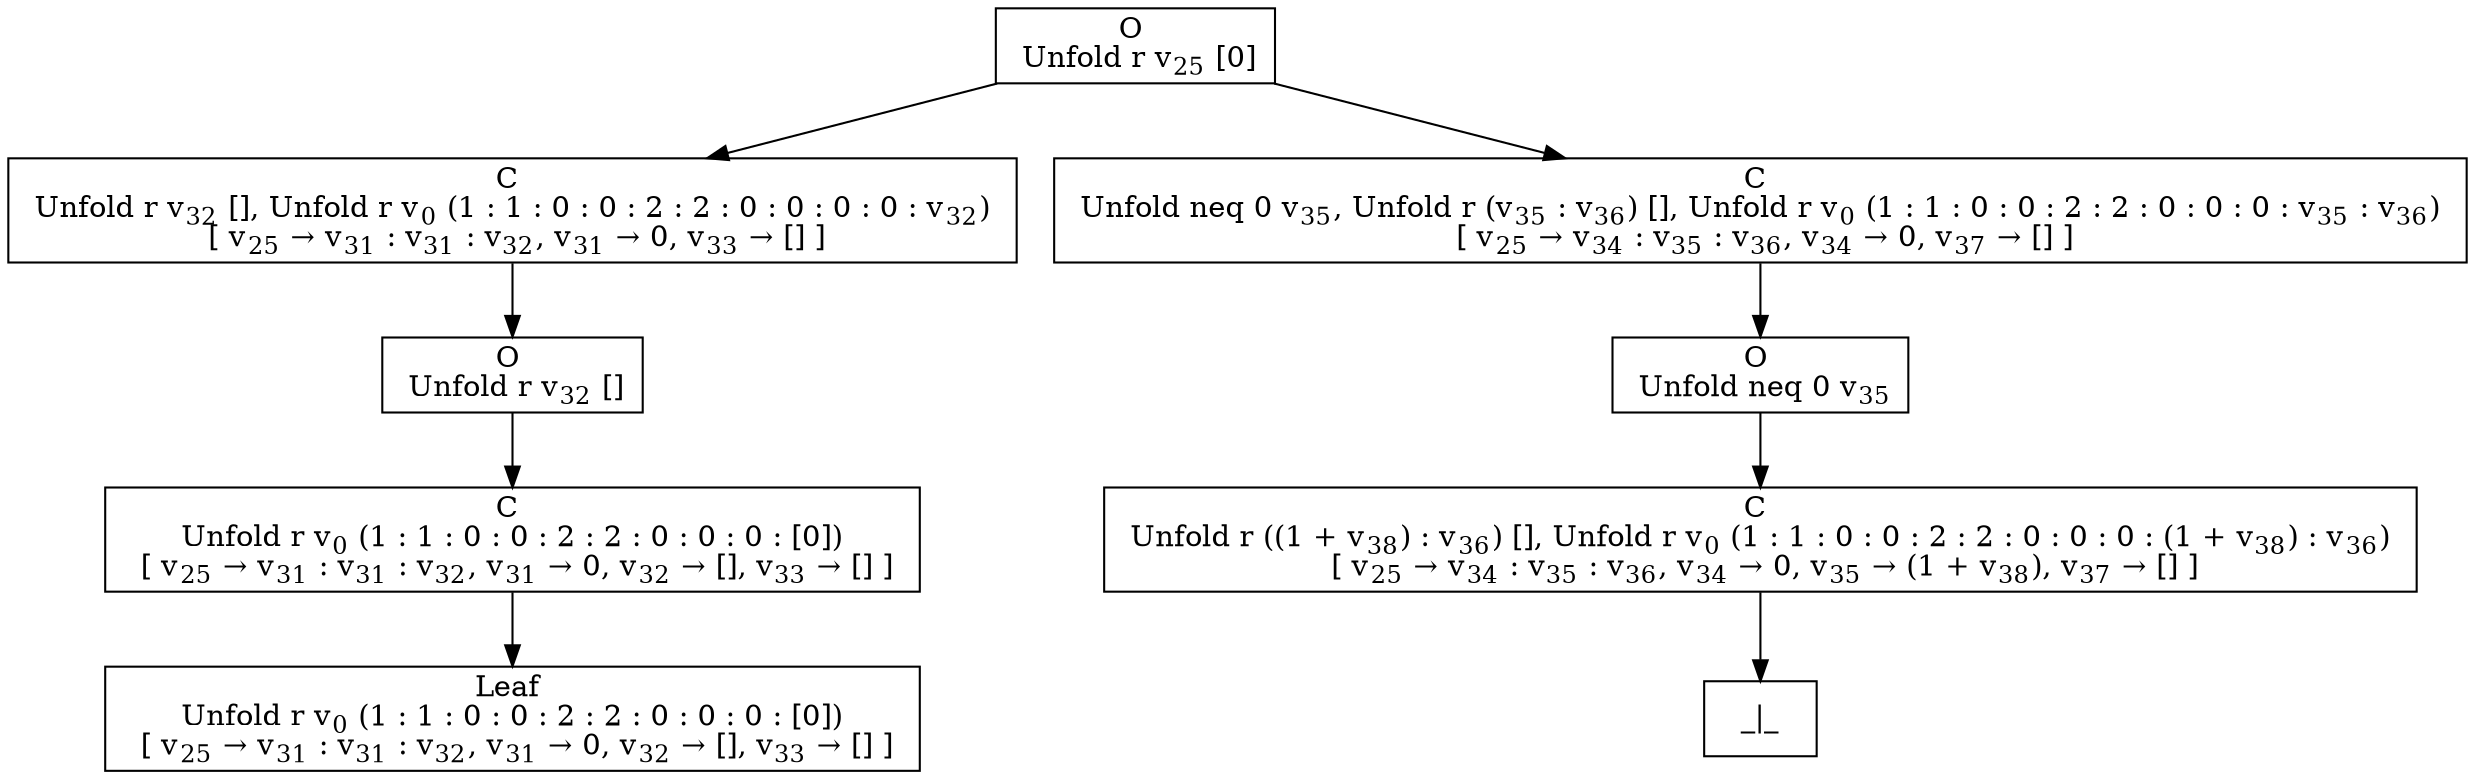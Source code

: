 digraph {
    graph [rankdir=TB
          ,bgcolor=transparent];
    node [shape=box
         ,fillcolor=white
         ,style=filled];
    0 [label=<O <BR/> Unfold r v<SUB>25</SUB> [0]>];
    1 [label=<C <BR/> Unfold r v<SUB>32</SUB> [], Unfold r v<SUB>0</SUB> (1 : 1 : 0 : 0 : 2 : 2 : 0 : 0 : 0 : 0 : v<SUB>32</SUB>) <BR/>  [ v<SUB>25</SUB> &rarr; v<SUB>31</SUB> : v<SUB>31</SUB> : v<SUB>32</SUB>, v<SUB>31</SUB> &rarr; 0, v<SUB>33</SUB> &rarr; [] ] >];
    2 [label=<C <BR/> Unfold neq 0 v<SUB>35</SUB>, Unfold r (v<SUB>35</SUB> : v<SUB>36</SUB>) [], Unfold r v<SUB>0</SUB> (1 : 1 : 0 : 0 : 2 : 2 : 0 : 0 : 0 : v<SUB>35</SUB> : v<SUB>36</SUB>) <BR/>  [ v<SUB>25</SUB> &rarr; v<SUB>34</SUB> : v<SUB>35</SUB> : v<SUB>36</SUB>, v<SUB>34</SUB> &rarr; 0, v<SUB>37</SUB> &rarr; [] ] >];
    3 [label=<O <BR/> Unfold r v<SUB>32</SUB> []>];
    4 [label=<C <BR/> Unfold r v<SUB>0</SUB> (1 : 1 : 0 : 0 : 2 : 2 : 0 : 0 : 0 : [0]) <BR/>  [ v<SUB>25</SUB> &rarr; v<SUB>31</SUB> : v<SUB>31</SUB> : v<SUB>32</SUB>, v<SUB>31</SUB> &rarr; 0, v<SUB>32</SUB> &rarr; [], v<SUB>33</SUB> &rarr; [] ] >];
    5 [label=<Leaf <BR/> Unfold r v<SUB>0</SUB> (1 : 1 : 0 : 0 : 2 : 2 : 0 : 0 : 0 : [0]) <BR/>  [ v<SUB>25</SUB> &rarr; v<SUB>31</SUB> : v<SUB>31</SUB> : v<SUB>32</SUB>, v<SUB>31</SUB> &rarr; 0, v<SUB>32</SUB> &rarr; [], v<SUB>33</SUB> &rarr; [] ] >];
    6 [label=<O <BR/> Unfold neq 0 v<SUB>35</SUB>>];
    7 [label=<C <BR/> Unfold r ((1 + v<SUB>38</SUB>) : v<SUB>36</SUB>) [], Unfold r v<SUB>0</SUB> (1 : 1 : 0 : 0 : 2 : 2 : 0 : 0 : 0 : (1 + v<SUB>38</SUB>) : v<SUB>36</SUB>) <BR/>  [ v<SUB>25</SUB> &rarr; v<SUB>34</SUB> : v<SUB>35</SUB> : v<SUB>36</SUB>, v<SUB>34</SUB> &rarr; 0, v<SUB>35</SUB> &rarr; (1 + v<SUB>38</SUB>), v<SUB>37</SUB> &rarr; [] ] >];
    8 [label=<_|_>];
    0 -> 1 [label=""];
    0 -> 2 [label=""];
    1 -> 3 [label=""];
    2 -> 6 [label=""];
    3 -> 4 [label=""];
    4 -> 5 [label=""];
    6 -> 7 [label=""];
    7 -> 8 [label=""];
}